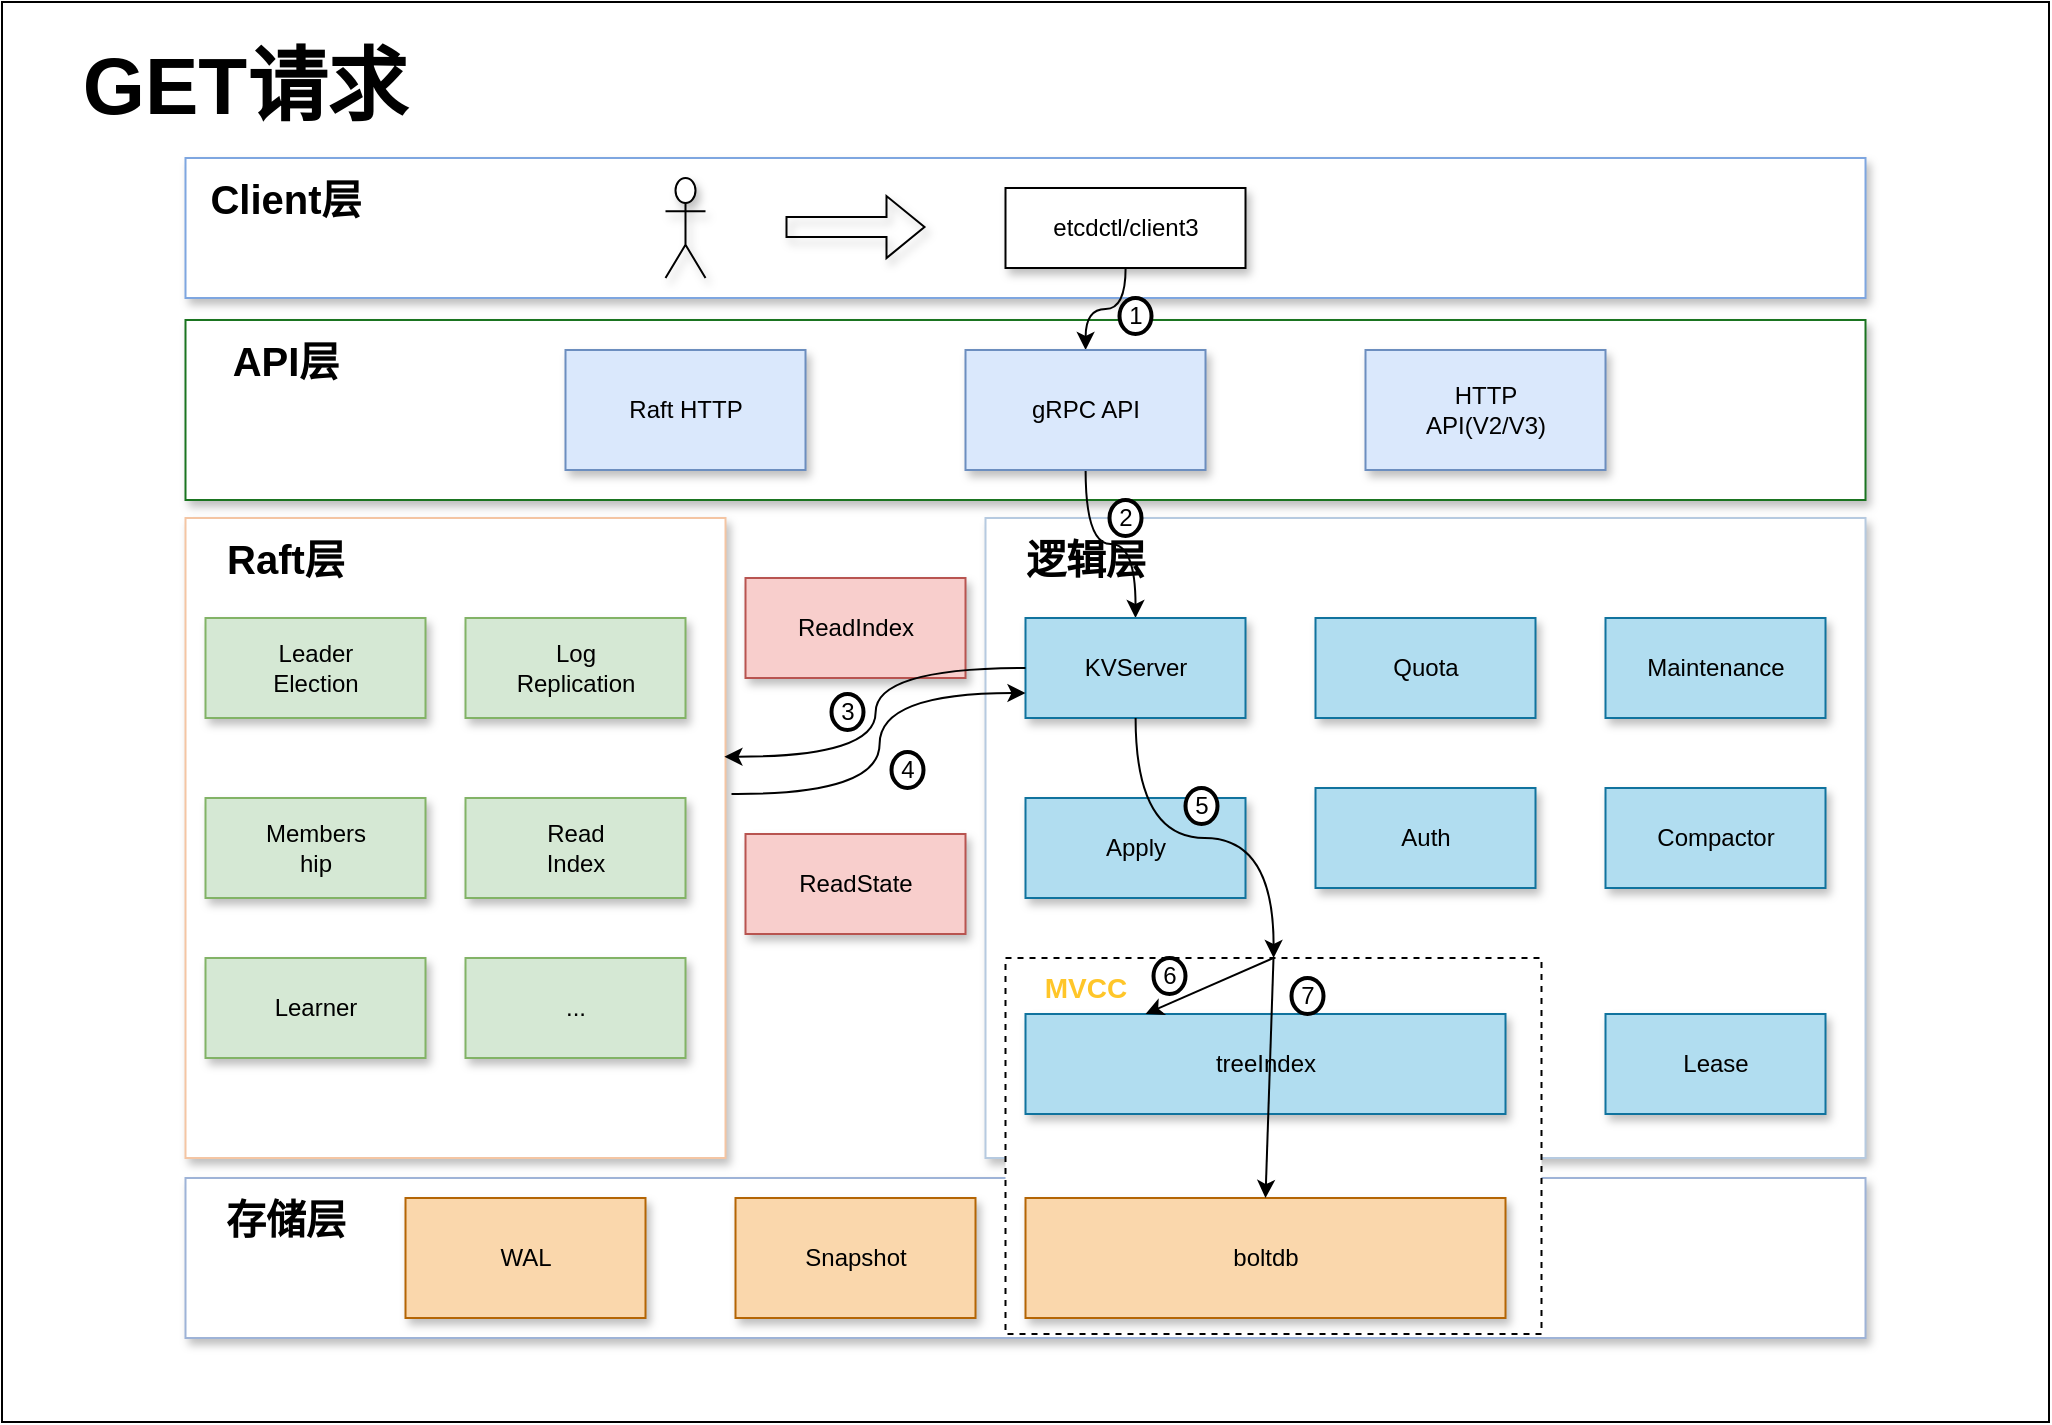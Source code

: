<mxfile version="24.6.5" type="github">
  <diagram name="第 1 页" id="_S51lfxe9kVxv10aLtkj">
    <mxGraphModel dx="2501" dy="3577" grid="1" gridSize="10" guides="1" tooltips="1" connect="1" arrows="1" fold="1" page="1" pageScale="1" pageWidth="827" pageHeight="1169" math="0" shadow="0">
      <root>
        <mxCell id="0" />
        <mxCell id="1" parent="0" />
        <mxCell id="C9yBaC7XYkb2bJ0DYN4B-1" value="" style="rounded=0;whiteSpace=wrap;html=1;" vertex="1" parent="1">
          <mxGeometry x="-660" y="-2270" width="1023.5" height="710" as="geometry" />
        </mxCell>
        <mxCell id="DcCO-9w-jlvmyaEm6X0k-1" value="" style="rounded=0;whiteSpace=wrap;html=1;shadow=1;strokeColor=#7EA6E0;" parent="1" vertex="1">
          <mxGeometry x="-568.25" y="-2192" width="840" height="70" as="geometry" />
        </mxCell>
        <mxCell id="DcCO-9w-jlvmyaEm6X0k-3" value="" style="rounded=0;whiteSpace=wrap;html=1;shadow=1;strokeColor=#1a7420;" parent="1" vertex="1">
          <mxGeometry x="-568.25" y="-2111" width="840" height="90" as="geometry" />
        </mxCell>
        <mxCell id="DcCO-9w-jlvmyaEm6X0k-4" value="" style="rounded=0;whiteSpace=wrap;html=1;shadow=1;strokeColor=#f4c5a3;" parent="1" vertex="1">
          <mxGeometry x="-568.25" y="-2012" width="270" height="320" as="geometry" />
        </mxCell>
        <mxCell id="DcCO-9w-jlvmyaEm6X0k-5" value="" style="rounded=0;whiteSpace=wrap;html=1;shadow=1;strokeColor=#b6cae0;" parent="1" vertex="1">
          <mxGeometry x="-168.25" y="-2012" width="440" height="320" as="geometry" />
        </mxCell>
        <mxCell id="DcCO-9w-jlvmyaEm6X0k-6" value="ReadIndex" style="rounded=0;whiteSpace=wrap;html=1;shadow=1;fillColor=#f8cecc;strokeColor=#b85450;" parent="1" vertex="1">
          <mxGeometry x="-288.25" y="-1982" width="110" height="50" as="geometry" />
        </mxCell>
        <mxCell id="DcCO-9w-jlvmyaEm6X0k-7" value="ReadState" style="rounded=0;whiteSpace=wrap;html=1;shadow=1;fillColor=#f8cecc;strokeColor=#b85450;" parent="1" vertex="1">
          <mxGeometry x="-288.25" y="-1854" width="110" height="50" as="geometry" />
        </mxCell>
        <mxCell id="DcCO-9w-jlvmyaEm6X0k-8" value="" style="rounded=0;whiteSpace=wrap;html=1;shadow=1;strokeColor=#9eb3d7;" parent="1" vertex="1">
          <mxGeometry x="-568.25" y="-1682" width="840" height="80" as="geometry" />
        </mxCell>
        <mxCell id="DcCO-9w-jlvmyaEm6X0k-9" value="&lt;font style=&quot;font-size: 20px;&quot;&gt;Client层&lt;/font&gt;" style="text;html=1;align=center;verticalAlign=middle;whiteSpace=wrap;rounded=0;fontStyle=1;shadow=1;" parent="1" vertex="1">
          <mxGeometry x="-568.25" y="-2192" width="100" height="40" as="geometry" />
        </mxCell>
        <mxCell id="DcCO-9w-jlvmyaEm6X0k-10" value="&lt;font style=&quot;font-size: 20px;&quot;&gt;API层&lt;/font&gt;" style="text;html=1;align=center;verticalAlign=middle;whiteSpace=wrap;rounded=0;fontStyle=1;shadow=1;" parent="1" vertex="1">
          <mxGeometry x="-568.25" y="-2111" width="100" height="40" as="geometry" />
        </mxCell>
        <mxCell id="DcCO-9w-jlvmyaEm6X0k-11" value="&lt;font style=&quot;font-size: 20px;&quot;&gt;Raft层&lt;/font&gt;" style="text;html=1;align=center;verticalAlign=middle;whiteSpace=wrap;rounded=0;fontStyle=1;shadow=1;" parent="1" vertex="1">
          <mxGeometry x="-568.25" y="-2012" width="100" height="40" as="geometry" />
        </mxCell>
        <mxCell id="DcCO-9w-jlvmyaEm6X0k-12" value="&lt;font style=&quot;font-size: 20px;&quot;&gt;逻辑层&lt;/font&gt;" style="text;html=1;align=center;verticalAlign=middle;whiteSpace=wrap;rounded=0;fontStyle=1;shadow=1;" parent="1" vertex="1">
          <mxGeometry x="-168.25" y="-2012" width="100" height="40" as="geometry" />
        </mxCell>
        <mxCell id="DcCO-9w-jlvmyaEm6X0k-13" value="&lt;span style=&quot;font-size: 20px;&quot;&gt;存储层&lt;/span&gt;" style="text;html=1;align=center;verticalAlign=middle;whiteSpace=wrap;rounded=0;fontStyle=1;shadow=1;" parent="1" vertex="1">
          <mxGeometry x="-568.25" y="-1682" width="100" height="40" as="geometry" />
        </mxCell>
        <mxCell id="DcCO-9w-jlvmyaEm6X0k-14" value="" style="shape=umlActor;verticalLabelPosition=bottom;verticalAlign=top;html=1;outlineConnect=0;shadow=1;" parent="1" vertex="1">
          <mxGeometry x="-328.25" y="-2182" width="20" height="50" as="geometry" />
        </mxCell>
        <mxCell id="jjd8PB4Py0ubve-7pdNX-1" style="edgeStyle=orthogonalEdgeStyle;rounded=0;orthogonalLoop=1;jettySize=auto;html=1;curved=1;shadow=0;" parent="1" source="DcCO-9w-jlvmyaEm6X0k-15" target="DcCO-9w-jlvmyaEm6X0k-30" edge="1">
          <mxGeometry relative="1" as="geometry" />
        </mxCell>
        <mxCell id="DcCO-9w-jlvmyaEm6X0k-15" value="etcdctl/client3" style="rounded=0;whiteSpace=wrap;html=1;shadow=1;" parent="1" vertex="1">
          <mxGeometry x="-158.25" y="-2177" width="120" height="40" as="geometry" />
        </mxCell>
        <mxCell id="DcCO-9w-jlvmyaEm6X0k-28" value="" style="shape=flexArrow;endArrow=classic;html=1;rounded=0;shadow=1;" parent="1" edge="1">
          <mxGeometry width="50" height="50" relative="1" as="geometry">
            <mxPoint x="-268.25" y="-2157.48" as="sourcePoint" />
            <mxPoint x="-198.25" y="-2157.48" as="targetPoint" />
          </mxGeometry>
        </mxCell>
        <mxCell id="DcCO-9w-jlvmyaEm6X0k-29" value="Raft HTTP" style="rounded=0;whiteSpace=wrap;html=1;fillColor=#dae8fc;strokeColor=#6c8ebf;shadow=1;" parent="1" vertex="1">
          <mxGeometry x="-378.25" y="-2096" width="120" height="60" as="geometry" />
        </mxCell>
        <mxCell id="jjd8PB4Py0ubve-7pdNX-13" style="edgeStyle=orthogonalEdgeStyle;rounded=0;orthogonalLoop=1;jettySize=auto;html=1;entryX=0.5;entryY=0;entryDx=0;entryDy=0;curved=1;" parent="1" source="DcCO-9w-jlvmyaEm6X0k-30" target="DcCO-9w-jlvmyaEm6X0k-38" edge="1">
          <mxGeometry relative="1" as="geometry" />
        </mxCell>
        <mxCell id="DcCO-9w-jlvmyaEm6X0k-30" value="gRPC API" style="rounded=0;whiteSpace=wrap;html=1;fillColor=#dae8fc;strokeColor=#6c8ebf;shadow=1;" parent="1" vertex="1">
          <mxGeometry x="-178.25" y="-2096" width="120" height="60" as="geometry" />
        </mxCell>
        <mxCell id="DcCO-9w-jlvmyaEm6X0k-31" value="HTTP&lt;div&gt;API(V2/V3)&lt;/div&gt;" style="rounded=0;whiteSpace=wrap;html=1;fillColor=#dae8fc;strokeColor=#6c8ebf;shadow=1;" parent="1" vertex="1">
          <mxGeometry x="21.75" y="-2096" width="120" height="60" as="geometry" />
        </mxCell>
        <mxCell id="DcCO-9w-jlvmyaEm6X0k-32" value="Leader&lt;div&gt;Election&lt;/div&gt;" style="rounded=0;whiteSpace=wrap;html=1;fillColor=#d5e8d4;strokeColor=#82b366;shadow=1;" parent="1" vertex="1">
          <mxGeometry x="-558.25" y="-1962" width="110" height="50" as="geometry" />
        </mxCell>
        <mxCell id="DcCO-9w-jlvmyaEm6X0k-33" value="Log&lt;div&gt;Replication&lt;/div&gt;" style="rounded=0;whiteSpace=wrap;html=1;fillColor=#d5e8d4;strokeColor=#82b366;shadow=1;" parent="1" vertex="1">
          <mxGeometry x="-428.25" y="-1962" width="110" height="50" as="geometry" />
        </mxCell>
        <mxCell id="DcCO-9w-jlvmyaEm6X0k-34" value="Members&lt;div&gt;hip&lt;/div&gt;" style="rounded=0;whiteSpace=wrap;html=1;fillColor=#d5e8d4;strokeColor=#82b366;shadow=1;" parent="1" vertex="1">
          <mxGeometry x="-558.25" y="-1872" width="110" height="50" as="geometry" />
        </mxCell>
        <mxCell id="DcCO-9w-jlvmyaEm6X0k-35" value="Learner" style="rounded=0;whiteSpace=wrap;html=1;fillColor=#d5e8d4;strokeColor=#82b366;shadow=1;" parent="1" vertex="1">
          <mxGeometry x="-558.25" y="-1792" width="110" height="50" as="geometry" />
        </mxCell>
        <mxCell id="DcCO-9w-jlvmyaEm6X0k-36" value="Read&lt;br&gt;Index" style="rounded=0;whiteSpace=wrap;html=1;fillColor=#d5e8d4;strokeColor=#82b366;shadow=1;" parent="1" vertex="1">
          <mxGeometry x="-428.25" y="-1872" width="110" height="50" as="geometry" />
        </mxCell>
        <mxCell id="DcCO-9w-jlvmyaEm6X0k-37" value="..." style="rounded=0;whiteSpace=wrap;html=1;fillColor=#d5e8d4;strokeColor=#82b366;shadow=1;" parent="1" vertex="1">
          <mxGeometry x="-428.25" y="-1792" width="110" height="50" as="geometry" />
        </mxCell>
        <mxCell id="DcCO-9w-jlvmyaEm6X0k-38" value="KVServer" style="rounded=0;whiteSpace=wrap;html=1;fillColor=#b1ddf0;strokeColor=#10739e;shadow=1;" parent="1" vertex="1">
          <mxGeometry x="-148.25" y="-1962" width="110" height="50" as="geometry" />
        </mxCell>
        <mxCell id="DcCO-9w-jlvmyaEm6X0k-39" value="Quota" style="rounded=0;whiteSpace=wrap;html=1;fillColor=#b1ddf0;strokeColor=#10739e;shadow=1;" parent="1" vertex="1">
          <mxGeometry x="-3.25" y="-1962" width="110" height="50" as="geometry" />
        </mxCell>
        <mxCell id="DcCO-9w-jlvmyaEm6X0k-40" value="Maintenance" style="rounded=0;whiteSpace=wrap;html=1;fillColor=#b1ddf0;strokeColor=#10739e;shadow=1;" parent="1" vertex="1">
          <mxGeometry x="141.75" y="-1962" width="110" height="50" as="geometry" />
        </mxCell>
        <mxCell id="DcCO-9w-jlvmyaEm6X0k-41" value="Apply" style="rounded=0;whiteSpace=wrap;html=1;fillColor=#b1ddf0;strokeColor=#10739e;shadow=1;" parent="1" vertex="1">
          <mxGeometry x="-148.25" y="-1872" width="110" height="50" as="geometry" />
        </mxCell>
        <mxCell id="DcCO-9w-jlvmyaEm6X0k-42" value="Auth" style="rounded=0;whiteSpace=wrap;html=1;fillColor=#b1ddf0;strokeColor=#10739e;shadow=1;" parent="1" vertex="1">
          <mxGeometry x="-3.25" y="-1877" width="110" height="50" as="geometry" />
        </mxCell>
        <mxCell id="DcCO-9w-jlvmyaEm6X0k-43" value="Compactor" style="rounded=0;whiteSpace=wrap;html=1;fillColor=#b1ddf0;strokeColor=#10739e;shadow=1;" parent="1" vertex="1">
          <mxGeometry x="141.75" y="-1877" width="110" height="50" as="geometry" />
        </mxCell>
        <mxCell id="DcCO-9w-jlvmyaEm6X0k-45" value="Lease" style="rounded=0;whiteSpace=wrap;html=1;fillColor=#b1ddf0;strokeColor=#10739e;shadow=1;" parent="1" vertex="1">
          <mxGeometry x="141.75" y="-1764" width="110" height="50" as="geometry" />
        </mxCell>
        <mxCell id="DcCO-9w-jlvmyaEm6X0k-46" value="WAL" style="rounded=0;whiteSpace=wrap;html=1;fillColor=#fad7ac;strokeColor=#b46504;shadow=1;" parent="1" vertex="1">
          <mxGeometry x="-458.25" y="-1672" width="120" height="60" as="geometry" />
        </mxCell>
        <mxCell id="DcCO-9w-jlvmyaEm6X0k-47" value="Snapshot" style="rounded=0;whiteSpace=wrap;html=1;fillColor=#fad7ac;strokeColor=#b46504;shadow=1;" parent="1" vertex="1">
          <mxGeometry x="-293.25" y="-1672" width="120" height="60" as="geometry" />
        </mxCell>
        <mxCell id="jjd8PB4Py0ubve-7pdNX-11" value="1" style="strokeWidth=2;html=1;shape=mxgraph.flowchart.start_2;whiteSpace=wrap;" parent="1" vertex="1">
          <mxGeometry x="-101.25" y="-2122" width="16" height="18" as="geometry" />
        </mxCell>
        <mxCell id="jjd8PB4Py0ubve-7pdNX-12" value="2" style="strokeWidth=2;html=1;shape=mxgraph.flowchart.start_2;whiteSpace=wrap;" parent="1" vertex="1">
          <mxGeometry x="-106.25" y="-2021" width="16" height="18" as="geometry" />
        </mxCell>
        <mxCell id="jjd8PB4Py0ubve-7pdNX-14" style="edgeStyle=orthogonalEdgeStyle;rounded=0;orthogonalLoop=1;jettySize=auto;html=1;entryX=0.998;entryY=0.373;entryDx=0;entryDy=0;entryPerimeter=0;curved=1;" parent="1" source="DcCO-9w-jlvmyaEm6X0k-38" target="DcCO-9w-jlvmyaEm6X0k-4" edge="1">
          <mxGeometry relative="1" as="geometry" />
        </mxCell>
        <mxCell id="jjd8PB4Py0ubve-7pdNX-15" value="3" style="strokeWidth=2;html=1;shape=mxgraph.flowchart.start_2;whiteSpace=wrap;" parent="1" vertex="1">
          <mxGeometry x="-245.25" y="-1924" width="16" height="18" as="geometry" />
        </mxCell>
        <mxCell id="jjd8PB4Py0ubve-7pdNX-16" style="edgeStyle=orthogonalEdgeStyle;rounded=0;orthogonalLoop=1;jettySize=auto;html=1;entryX=0;entryY=0.75;entryDx=0;entryDy=0;curved=1;" parent="1" target="DcCO-9w-jlvmyaEm6X0k-38" edge="1">
          <mxGeometry relative="1" as="geometry">
            <mxPoint x="-295.25" y="-1874" as="sourcePoint" />
          </mxGeometry>
        </mxCell>
        <mxCell id="jjd8PB4Py0ubve-7pdNX-17" value="4" style="strokeWidth=2;html=1;shape=mxgraph.flowchart.start_2;whiteSpace=wrap;" parent="1" vertex="1">
          <mxGeometry x="-215.25" y="-1895" width="16" height="18" as="geometry" />
        </mxCell>
        <mxCell id="jjd8PB4Py0ubve-7pdNX-19" value="" style="rounded=0;whiteSpace=wrap;html=1;dashed=1;" parent="1" vertex="1">
          <mxGeometry x="-158.25" y="-1792" width="268" height="188" as="geometry" />
        </mxCell>
        <mxCell id="DcCO-9w-jlvmyaEm6X0k-44" value="treeIndex" style="rounded=0;whiteSpace=wrap;html=1;fillColor=#b1ddf0;strokeColor=#10739e;shadow=1;" parent="1" vertex="1">
          <mxGeometry x="-148.25" y="-1764" width="240" height="50" as="geometry" />
        </mxCell>
        <mxCell id="DcCO-9w-jlvmyaEm6X0k-48" value="boltdb" style="rounded=0;whiteSpace=wrap;html=1;fillColor=#fad7ac;strokeColor=#b46504;shadow=1;" parent="1" vertex="1">
          <mxGeometry x="-148.25" y="-1672" width="240" height="60" as="geometry" />
        </mxCell>
        <mxCell id="jjd8PB4Py0ubve-7pdNX-20" style="edgeStyle=orthogonalEdgeStyle;rounded=0;orthogonalLoop=1;jettySize=auto;html=1;curved=1;" parent="1" source="DcCO-9w-jlvmyaEm6X0k-38" target="jjd8PB4Py0ubve-7pdNX-19" edge="1">
          <mxGeometry relative="1" as="geometry" />
        </mxCell>
        <mxCell id="jjd8PB4Py0ubve-7pdNX-21" value="5" style="strokeWidth=2;html=1;shape=mxgraph.flowchart.start_2;whiteSpace=wrap;" parent="1" vertex="1">
          <mxGeometry x="-68.25" y="-1877" width="16" height="18" as="geometry" />
        </mxCell>
        <mxCell id="jjd8PB4Py0ubve-7pdNX-25" value="" style="endArrow=classic;html=1;rounded=0;exitX=0.5;exitY=0;exitDx=0;exitDy=0;entryX=0.25;entryY=0;entryDx=0;entryDy=0;" parent="1" source="jjd8PB4Py0ubve-7pdNX-19" target="DcCO-9w-jlvmyaEm6X0k-44" edge="1">
          <mxGeometry width="50" height="50" relative="1" as="geometry">
            <mxPoint x="-175.25" y="-1784" as="sourcePoint" />
            <mxPoint x="-125.25" y="-1834" as="targetPoint" />
          </mxGeometry>
        </mxCell>
        <mxCell id="jjd8PB4Py0ubve-7pdNX-26" value="6" style="strokeWidth=2;html=1;shape=mxgraph.flowchart.start_2;whiteSpace=wrap;" parent="1" vertex="1">
          <mxGeometry x="-84.25" y="-1792" width="16" height="18" as="geometry" />
        </mxCell>
        <mxCell id="jjd8PB4Py0ubve-7pdNX-28" value="" style="endArrow=classic;html=1;rounded=0;exitX=0.5;exitY=0;exitDx=0;exitDy=0;entryX=0.5;entryY=0;entryDx=0;entryDy=0;" parent="1" source="jjd8PB4Py0ubve-7pdNX-19" target="DcCO-9w-jlvmyaEm6X0k-48" edge="1">
          <mxGeometry width="50" height="50" relative="1" as="geometry">
            <mxPoint x="-14.25" y="-1782" as="sourcePoint" />
            <mxPoint x="-78.25" y="-1754" as="targetPoint" />
          </mxGeometry>
        </mxCell>
        <mxCell id="jjd8PB4Py0ubve-7pdNX-29" value="7" style="strokeWidth=2;html=1;shape=mxgraph.flowchart.start_2;whiteSpace=wrap;" parent="1" vertex="1">
          <mxGeometry x="-15.25" y="-1782" width="16" height="18" as="geometry" />
        </mxCell>
        <mxCell id="C9yBaC7XYkb2bJ0DYN4B-2" value="&lt;span style=&quot;font-size: 40px;&quot;&gt;&lt;b&gt;GET请求&lt;/b&gt;&lt;/span&gt;" style="text;html=1;align=center;verticalAlign=middle;whiteSpace=wrap;rounded=0;" vertex="1" parent="1">
          <mxGeometry x="-645.25" y="-2244" width="213" height="30" as="geometry" />
        </mxCell>
        <mxCell id="C9yBaC7XYkb2bJ0DYN4B-3" value="&lt;font style=&quot;font-size: 14px;&quot;&gt;&lt;b&gt;MVCC&lt;/b&gt;&lt;/font&gt;" style="text;html=1;align=center;verticalAlign=middle;whiteSpace=wrap;rounded=0;fontColor=#FFC629;" vertex="1" parent="1">
          <mxGeometry x="-148" y="-1792" width="60" height="30" as="geometry" />
        </mxCell>
      </root>
    </mxGraphModel>
  </diagram>
</mxfile>
